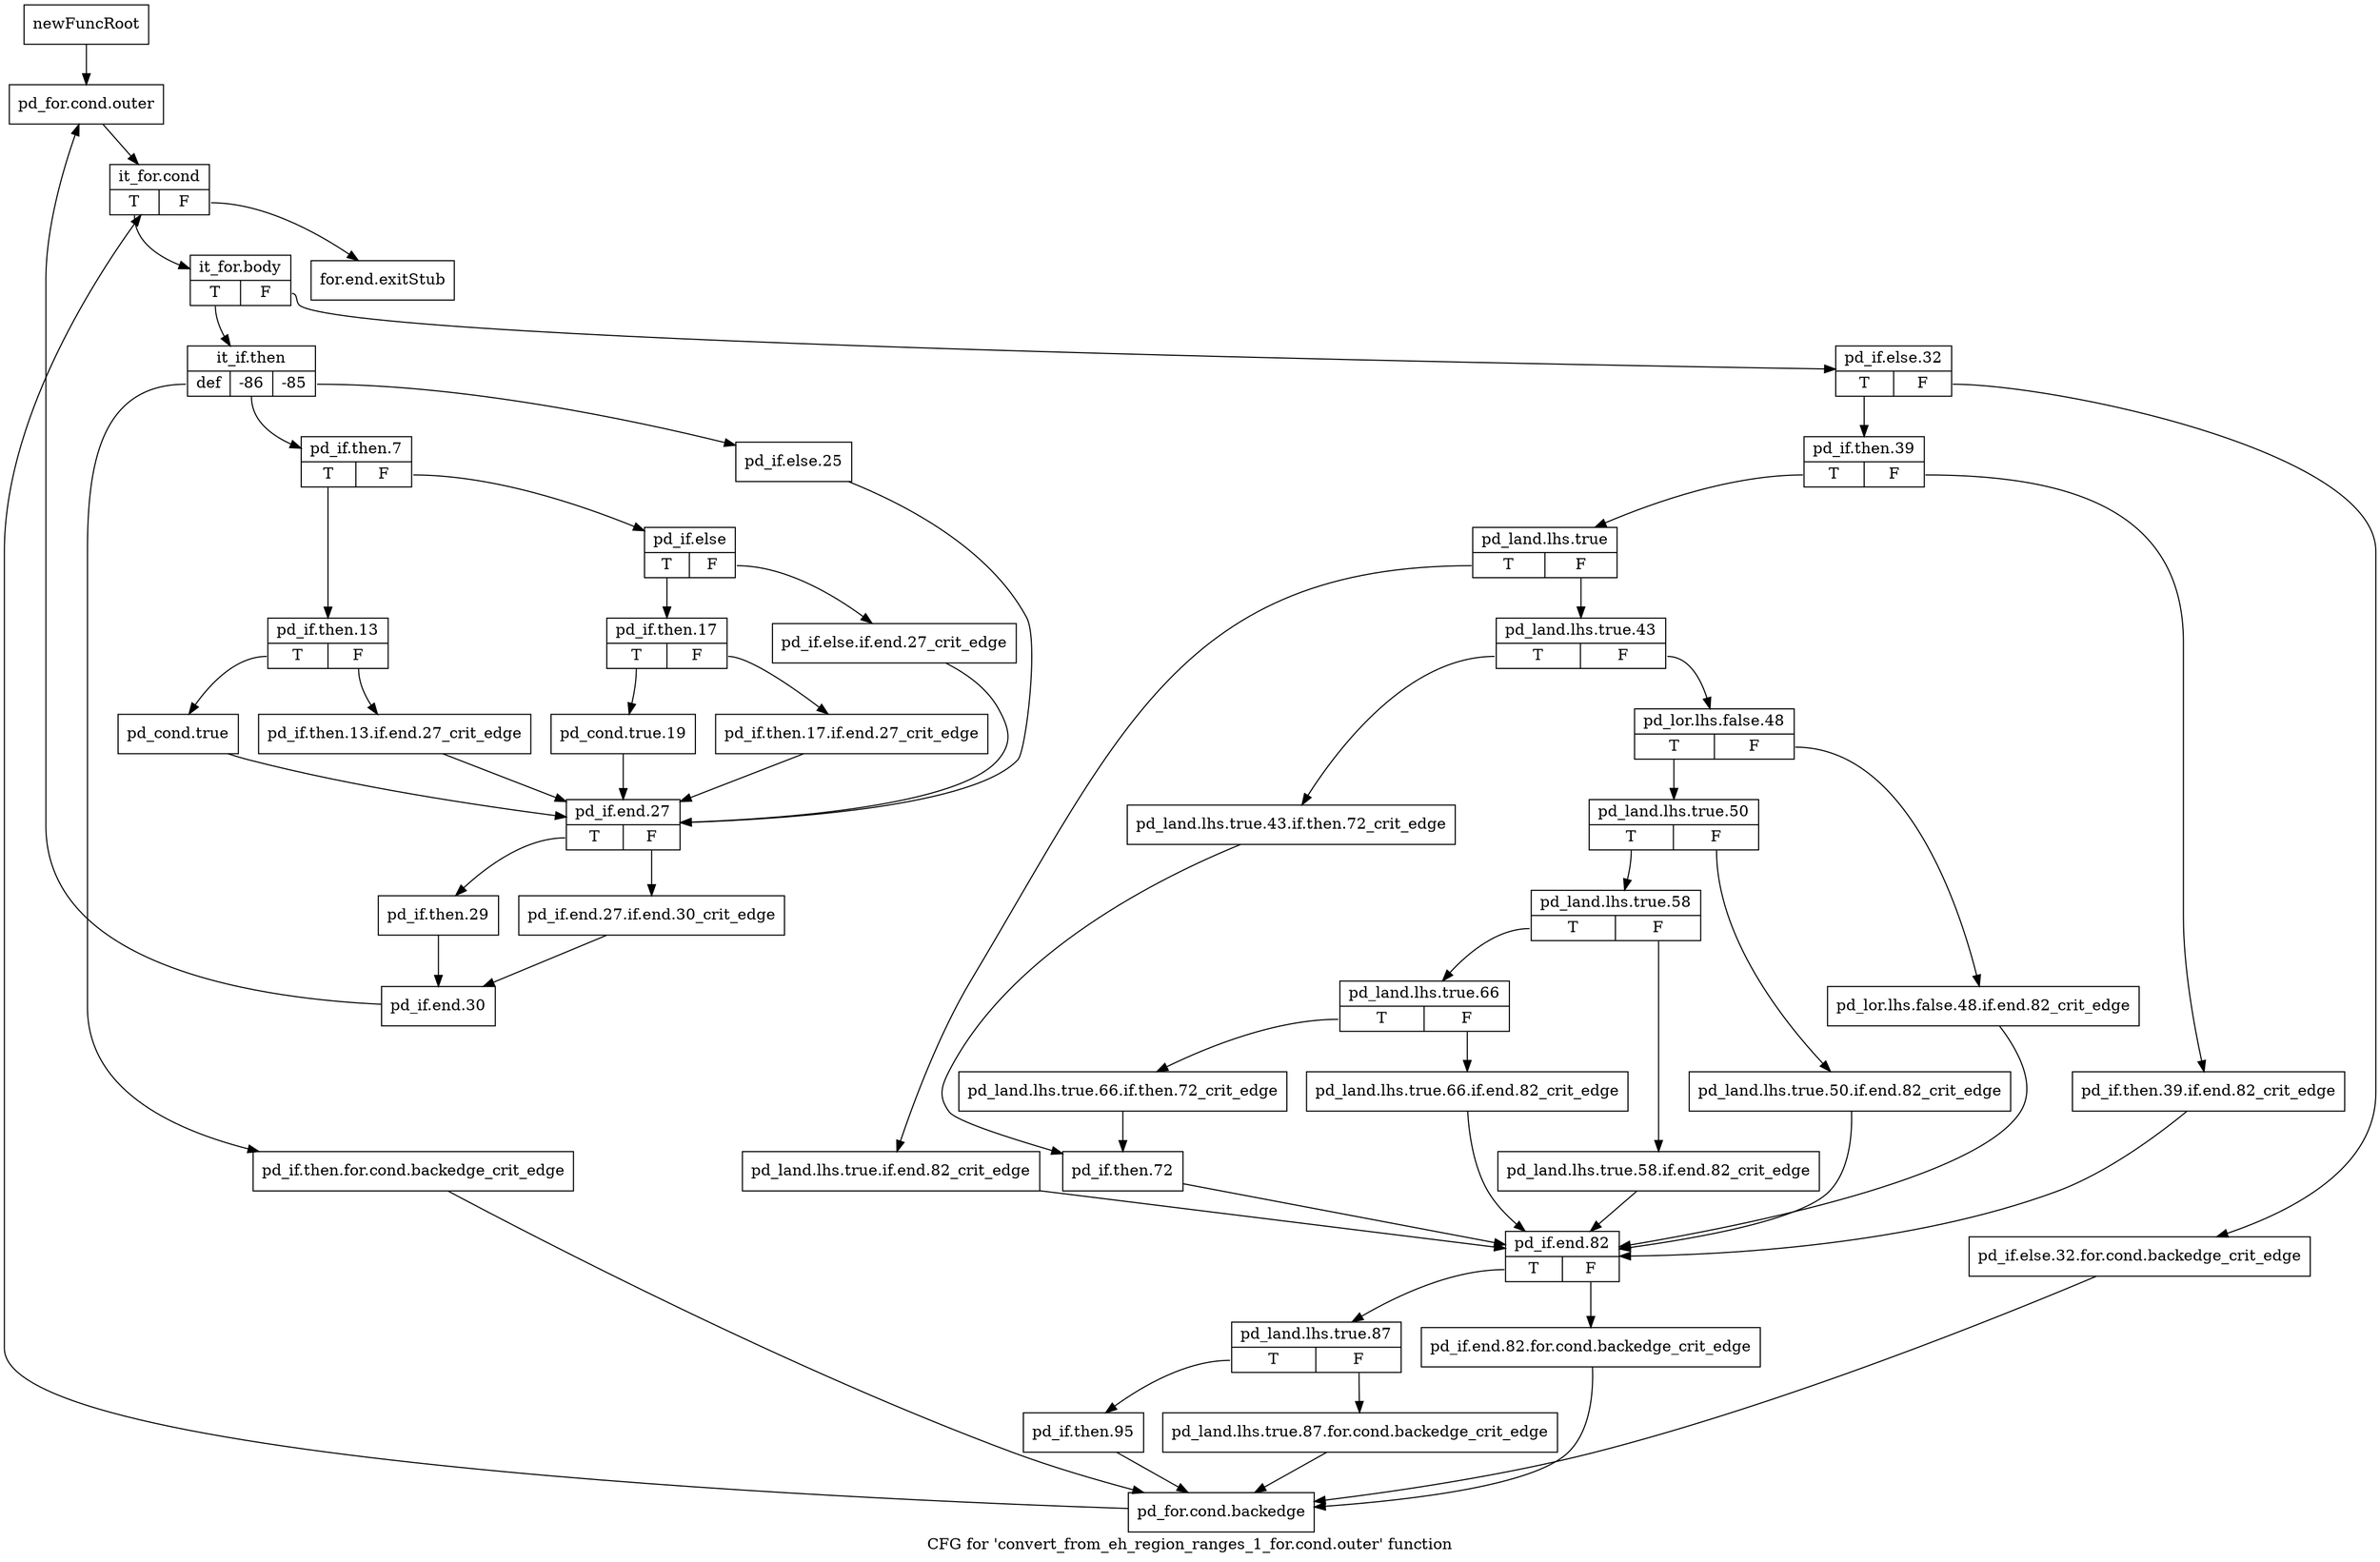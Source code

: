 digraph "CFG for 'convert_from_eh_region_ranges_1_for.cond.outer' function" {
	label="CFG for 'convert_from_eh_region_ranges_1_for.cond.outer' function";

	Node0xacca220 [shape=record,label="{newFuncRoot}"];
	Node0xacca220 -> Node0xaccab80;
	Node0xacca270 [shape=record,label="{for.end.exitStub}"];
	Node0xaccab80 [shape=record,label="{pd_for.cond.outer}"];
	Node0xaccab80 -> Node0xaccabd0;
	Node0xaccabd0 [shape=record,label="{it_for.cond|{<s0>T|<s1>F}}"];
	Node0xaccabd0:s0 -> Node0xaccac20;
	Node0xaccabd0:s1 -> Node0xacca270;
	Node0xaccac20 [shape=record,label="{it_for.body|{<s0>T|<s1>F}}"];
	Node0xaccac20:s0 -> Node0xaccb3a0;
	Node0xaccac20:s1 -> Node0xaccac70;
	Node0xaccac70 [shape=record,label="{pd_if.else.32|{<s0>T|<s1>F}}"];
	Node0xaccac70:s0 -> Node0xaccad10;
	Node0xaccac70:s1 -> Node0xaccacc0;
	Node0xaccacc0 [shape=record,label="{pd_if.else.32.for.cond.backedge_crit_edge}"];
	Node0xaccacc0 -> Node0xaccb8a0;
	Node0xaccad10 [shape=record,label="{pd_if.then.39|{<s0>T|<s1>F}}"];
	Node0xaccad10:s0 -> Node0xaccadb0;
	Node0xaccad10:s1 -> Node0xaccad60;
	Node0xaccad60 [shape=record,label="{pd_if.then.39.if.end.82_crit_edge}"];
	Node0xaccad60 -> Node0xaccb210;
	Node0xaccadb0 [shape=record,label="{pd_land.lhs.true|{<s0>T|<s1>F}}"];
	Node0xaccadb0:s0 -> Node0xaccb1c0;
	Node0xaccadb0:s1 -> Node0xaccae00;
	Node0xaccae00 [shape=record,label="{pd_land.lhs.true.43|{<s0>T|<s1>F}}"];
	Node0xaccae00:s0 -> Node0xaccb120;
	Node0xaccae00:s1 -> Node0xaccae50;
	Node0xaccae50 [shape=record,label="{pd_lor.lhs.false.48|{<s0>T|<s1>F}}"];
	Node0xaccae50:s0 -> Node0xaccaef0;
	Node0xaccae50:s1 -> Node0xaccaea0;
	Node0xaccaea0 [shape=record,label="{pd_lor.lhs.false.48.if.end.82_crit_edge}"];
	Node0xaccaea0 -> Node0xaccb210;
	Node0xaccaef0 [shape=record,label="{pd_land.lhs.true.50|{<s0>T|<s1>F}}"];
	Node0xaccaef0:s0 -> Node0xaccaf90;
	Node0xaccaef0:s1 -> Node0xaccaf40;
	Node0xaccaf40 [shape=record,label="{pd_land.lhs.true.50.if.end.82_crit_edge}"];
	Node0xaccaf40 -> Node0xaccb210;
	Node0xaccaf90 [shape=record,label="{pd_land.lhs.true.58|{<s0>T|<s1>F}}"];
	Node0xaccaf90:s0 -> Node0xaccb030;
	Node0xaccaf90:s1 -> Node0xaccafe0;
	Node0xaccafe0 [shape=record,label="{pd_land.lhs.true.58.if.end.82_crit_edge}"];
	Node0xaccafe0 -> Node0xaccb210;
	Node0xaccb030 [shape=record,label="{pd_land.lhs.true.66|{<s0>T|<s1>F}}"];
	Node0xaccb030:s0 -> Node0xaccb0d0;
	Node0xaccb030:s1 -> Node0xaccb080;
	Node0xaccb080 [shape=record,label="{pd_land.lhs.true.66.if.end.82_crit_edge}"];
	Node0xaccb080 -> Node0xaccb210;
	Node0xaccb0d0 [shape=record,label="{pd_land.lhs.true.66.if.then.72_crit_edge}"];
	Node0xaccb0d0 -> Node0xaccb170;
	Node0xaccb120 [shape=record,label="{pd_land.lhs.true.43.if.then.72_crit_edge}"];
	Node0xaccb120 -> Node0xaccb170;
	Node0xaccb170 [shape=record,label="{pd_if.then.72}"];
	Node0xaccb170 -> Node0xaccb210;
	Node0xaccb1c0 [shape=record,label="{pd_land.lhs.true.if.end.82_crit_edge}"];
	Node0xaccb1c0 -> Node0xaccb210;
	Node0xaccb210 [shape=record,label="{pd_if.end.82|{<s0>T|<s1>F}}"];
	Node0xaccb210:s0 -> Node0xaccb2b0;
	Node0xaccb210:s1 -> Node0xaccb260;
	Node0xaccb260 [shape=record,label="{pd_if.end.82.for.cond.backedge_crit_edge}"];
	Node0xaccb260 -> Node0xaccb8a0;
	Node0xaccb2b0 [shape=record,label="{pd_land.lhs.true.87|{<s0>T|<s1>F}}"];
	Node0xaccb2b0:s0 -> Node0xaccb350;
	Node0xaccb2b0:s1 -> Node0xaccb300;
	Node0xaccb300 [shape=record,label="{pd_land.lhs.true.87.for.cond.backedge_crit_edge}"];
	Node0xaccb300 -> Node0xaccb8a0;
	Node0xaccb350 [shape=record,label="{pd_if.then.95}"];
	Node0xaccb350 -> Node0xaccb8a0;
	Node0xaccb3a0 [shape=record,label="{it_if.then|{<s0>def|<s1>-86|<s2>-85}}"];
	Node0xaccb3a0:s0 -> Node0xaccb850;
	Node0xaccb3a0:s1 -> Node0xaccb440;
	Node0xaccb3a0:s2 -> Node0xaccb3f0;
	Node0xaccb3f0 [shape=record,label="{pd_if.else.25}"];
	Node0xaccb3f0 -> Node0xaccb710;
	Node0xaccb440 [shape=record,label="{pd_if.then.7|{<s0>T|<s1>F}}"];
	Node0xaccb440:s0 -> Node0xaccb620;
	Node0xaccb440:s1 -> Node0xaccb490;
	Node0xaccb490 [shape=record,label="{pd_if.else|{<s0>T|<s1>F}}"];
	Node0xaccb490:s0 -> Node0xaccb530;
	Node0xaccb490:s1 -> Node0xaccb4e0;
	Node0xaccb4e0 [shape=record,label="{pd_if.else.if.end.27_crit_edge}"];
	Node0xaccb4e0 -> Node0xaccb710;
	Node0xaccb530 [shape=record,label="{pd_if.then.17|{<s0>T|<s1>F}}"];
	Node0xaccb530:s0 -> Node0xaccb5d0;
	Node0xaccb530:s1 -> Node0xaccb580;
	Node0xaccb580 [shape=record,label="{pd_if.then.17.if.end.27_crit_edge}"];
	Node0xaccb580 -> Node0xaccb710;
	Node0xaccb5d0 [shape=record,label="{pd_cond.true.19}"];
	Node0xaccb5d0 -> Node0xaccb710;
	Node0xaccb620 [shape=record,label="{pd_if.then.13|{<s0>T|<s1>F}}"];
	Node0xaccb620:s0 -> Node0xaccb6c0;
	Node0xaccb620:s1 -> Node0xaccb670;
	Node0xaccb670 [shape=record,label="{pd_if.then.13.if.end.27_crit_edge}"];
	Node0xaccb670 -> Node0xaccb710;
	Node0xaccb6c0 [shape=record,label="{pd_cond.true}"];
	Node0xaccb6c0 -> Node0xaccb710;
	Node0xaccb710 [shape=record,label="{pd_if.end.27|{<s0>T|<s1>F}}"];
	Node0xaccb710:s0 -> Node0xaccb7b0;
	Node0xaccb710:s1 -> Node0xaccb760;
	Node0xaccb760 [shape=record,label="{pd_if.end.27.if.end.30_crit_edge}"];
	Node0xaccb760 -> Node0xaccb800;
	Node0xaccb7b0 [shape=record,label="{pd_if.then.29}"];
	Node0xaccb7b0 -> Node0xaccb800;
	Node0xaccb800 [shape=record,label="{pd_if.end.30}"];
	Node0xaccb800 -> Node0xaccab80;
	Node0xaccb850 [shape=record,label="{pd_if.then.for.cond.backedge_crit_edge}"];
	Node0xaccb850 -> Node0xaccb8a0;
	Node0xaccb8a0 [shape=record,label="{pd_for.cond.backedge}"];
	Node0xaccb8a0 -> Node0xaccabd0;
}
